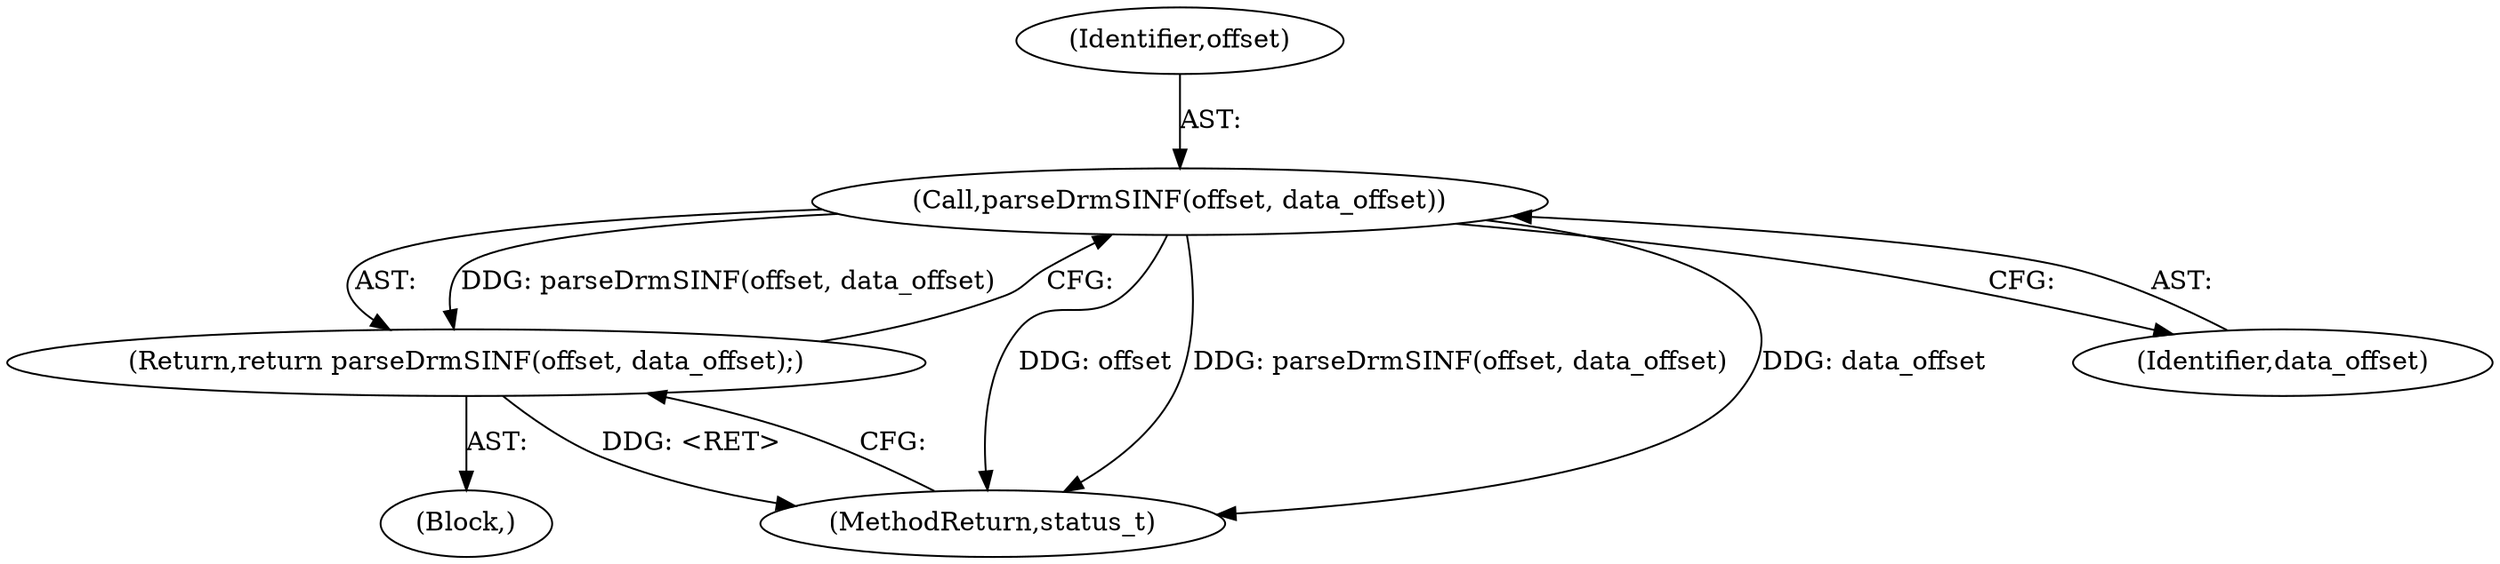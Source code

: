 digraph "0_Android_8a3a2f6ea7defe1a81bb32b3c9f3537f84749b9d@pointer" {
"1003376" [label="(Call,parseDrmSINF(offset, data_offset))"];
"1003375" [label="(Return,return parseDrmSINF(offset, data_offset);)"];
"1003375" [label="(Return,return parseDrmSINF(offset, data_offset);)"];
"1003923" [label="(MethodReturn,status_t)"];
"1003376" [label="(Call,parseDrmSINF(offset, data_offset))"];
"1003377" [label="(Identifier,offset)"];
"1003352" [label="(Block,)"];
"1003378" [label="(Identifier,data_offset)"];
"1003376" -> "1003375"  [label="AST: "];
"1003376" -> "1003378"  [label="CFG: "];
"1003377" -> "1003376"  [label="AST: "];
"1003378" -> "1003376"  [label="AST: "];
"1003375" -> "1003376"  [label="CFG: "];
"1003376" -> "1003923"  [label="DDG: offset"];
"1003376" -> "1003923"  [label="DDG: parseDrmSINF(offset, data_offset)"];
"1003376" -> "1003923"  [label="DDG: data_offset"];
"1003376" -> "1003375"  [label="DDG: parseDrmSINF(offset, data_offset)"];
"1003375" -> "1003352"  [label="AST: "];
"1003923" -> "1003375"  [label="CFG: "];
"1003375" -> "1003923"  [label="DDG: <RET>"];
}
